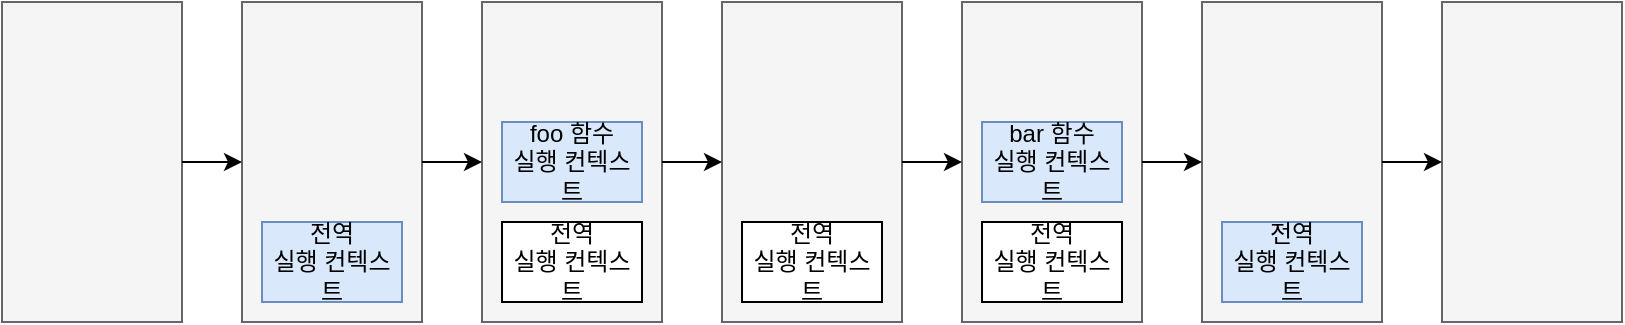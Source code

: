 <mxfile version="20.2.3" type="device"><diagram id="ed4lmikqhZIqntwHM8fr" name="페이지-1"><mxGraphModel dx="1106" dy="838" grid="1" gridSize="10" guides="1" tooltips="1" connect="1" arrows="1" fold="1" page="1" pageScale="1" pageWidth="827" pageHeight="1169" math="0" shadow="0"><root><mxCell id="0"/><mxCell id="1" parent="0"/><mxCell id="QisDkKHaULudNXeqQMe4-1" value="" style="rounded=0;whiteSpace=wrap;html=1;fillColor=#f5f5f5;fontColor=#333333;strokeColor=#666666;" vertex="1" parent="1"><mxGeometry x="730" y="400" width="90" height="160" as="geometry"/></mxCell><mxCell id="QisDkKHaULudNXeqQMe4-2" value="" style="rounded=0;whiteSpace=wrap;html=1;fillColor=#f5f5f5;fontColor=#333333;strokeColor=#666666;" vertex="1" parent="1"><mxGeometry x="610" y="400" width="90" height="160" as="geometry"/></mxCell><mxCell id="QisDkKHaULudNXeqQMe4-3" value="" style="rounded=0;whiteSpace=wrap;html=1;fillColor=#f5f5f5;fontColor=#333333;strokeColor=#666666;" vertex="1" parent="1"><mxGeometry x="490" y="400" width="90" height="160" as="geometry"/></mxCell><mxCell id="QisDkKHaULudNXeqQMe4-4" value="" style="rounded=0;whiteSpace=wrap;html=1;fillColor=#f5f5f5;fontColor=#333333;strokeColor=#666666;" vertex="1" parent="1"><mxGeometry x="370" y="400" width="90" height="160" as="geometry"/></mxCell><mxCell id="QisDkKHaULudNXeqQMe4-5" value="" style="rounded=0;whiteSpace=wrap;html=1;fillColor=#f5f5f5;fontColor=#333333;strokeColor=#666666;" vertex="1" parent="1"><mxGeometry x="250" y="400" width="90" height="160" as="geometry"/></mxCell><mxCell id="QisDkKHaULudNXeqQMe4-6" value="" style="rounded=0;whiteSpace=wrap;html=1;fillColor=#f5f5f5;fontColor=#333333;strokeColor=#666666;" vertex="1" parent="1"><mxGeometry x="130" y="400" width="90" height="160" as="geometry"/></mxCell><mxCell id="QisDkKHaULudNXeqQMe4-7" value="" style="rounded=0;whiteSpace=wrap;html=1;fillColor=#f5f5f5;fontColor=#333333;strokeColor=#666666;" vertex="1" parent="1"><mxGeometry x="10" y="400" width="90" height="160" as="geometry"/></mxCell><mxCell id="QisDkKHaULudNXeqQMe4-8" style="edgeStyle=orthogonalEdgeStyle;rounded=0;orthogonalLoop=1;jettySize=auto;html=1;exitX=1;exitY=0.5;exitDx=0;exitDy=0;entryX=0;entryY=0.5;entryDx=0;entryDy=0;" edge="1" parent="1" source="QisDkKHaULudNXeqQMe4-7" target="QisDkKHaULudNXeqQMe4-6"><mxGeometry relative="1" as="geometry"/></mxCell><mxCell id="QisDkKHaULudNXeqQMe4-9" value="전역&lt;br&gt;실행 컨텍스트" style="rounded=0;whiteSpace=wrap;html=1;fillColor=#dae8fc;strokeColor=#6c8ebf;" vertex="1" parent="1"><mxGeometry x="140" y="510" width="70" height="40" as="geometry"/></mxCell><mxCell id="QisDkKHaULudNXeqQMe4-10" value="bar 함수&lt;br&gt;실행 컨텍스트" style="rounded=0;whiteSpace=wrap;html=1;fillColor=#dae8fc;strokeColor=#6c8ebf;" vertex="1" parent="1"><mxGeometry x="500" y="460" width="70" height="40" as="geometry"/></mxCell><mxCell id="QisDkKHaULudNXeqQMe4-12" value="전역&lt;br&gt;실행 컨텍스트" style="rounded=0;whiteSpace=wrap;html=1;fillColor=#dae8fc;strokeColor=#6c8ebf;" vertex="1" parent="1"><mxGeometry x="620" y="510" width="70" height="40" as="geometry"/></mxCell><mxCell id="QisDkKHaULudNXeqQMe4-13" value="전역&lt;br&gt;실행 컨텍스트" style="rounded=0;whiteSpace=wrap;html=1;" vertex="1" parent="1"><mxGeometry x="500" y="510" width="70" height="40" as="geometry"/></mxCell><mxCell id="QisDkKHaULudNXeqQMe4-14" value="전역&lt;br&gt;실행 컨텍스트" style="rounded=0;whiteSpace=wrap;html=1;" vertex="1" parent="1"><mxGeometry x="380" y="510" width="70" height="40" as="geometry"/></mxCell><mxCell id="QisDkKHaULudNXeqQMe4-15" value="전역&lt;br&gt;실행 컨텍스트" style="rounded=0;whiteSpace=wrap;html=1;" vertex="1" parent="1"><mxGeometry x="260" y="510" width="70" height="40" as="geometry"/></mxCell><mxCell id="QisDkKHaULudNXeqQMe4-17" value="foo 함수&lt;br&gt;실행 컨텍스트" style="rounded=0;whiteSpace=wrap;html=1;fillColor=#dae8fc;strokeColor=#6c8ebf;" vertex="1" parent="1"><mxGeometry x="260" y="460" width="70" height="40" as="geometry"/></mxCell><mxCell id="QisDkKHaULudNXeqQMe4-18" style="edgeStyle=orthogonalEdgeStyle;rounded=0;orthogonalLoop=1;jettySize=auto;html=1;exitX=1;exitY=0.5;exitDx=0;exitDy=0;entryX=0;entryY=0.5;entryDx=0;entryDy=0;" edge="1" parent="1" source="QisDkKHaULudNXeqQMe4-6" target="QisDkKHaULudNXeqQMe4-5"><mxGeometry relative="1" as="geometry"/></mxCell><mxCell id="QisDkKHaULudNXeqQMe4-19" style="edgeStyle=orthogonalEdgeStyle;rounded=0;orthogonalLoop=1;jettySize=auto;html=1;exitX=1;exitY=0.5;exitDx=0;exitDy=0;entryX=0;entryY=0.5;entryDx=0;entryDy=0;" edge="1" parent="1" source="QisDkKHaULudNXeqQMe4-5" target="QisDkKHaULudNXeqQMe4-4"><mxGeometry relative="1" as="geometry"/></mxCell><mxCell id="QisDkKHaULudNXeqQMe4-20" style="edgeStyle=orthogonalEdgeStyle;rounded=0;orthogonalLoop=1;jettySize=auto;html=1;exitX=1;exitY=0.5;exitDx=0;exitDy=0;entryX=0;entryY=0.5;entryDx=0;entryDy=0;" edge="1" parent="1" source="QisDkKHaULudNXeqQMe4-4" target="QisDkKHaULudNXeqQMe4-3"><mxGeometry relative="1" as="geometry"/></mxCell><mxCell id="QisDkKHaULudNXeqQMe4-21" style="edgeStyle=orthogonalEdgeStyle;rounded=0;orthogonalLoop=1;jettySize=auto;html=1;exitX=1;exitY=0.5;exitDx=0;exitDy=0;entryX=0;entryY=0.5;entryDx=0;entryDy=0;" edge="1" parent="1" source="QisDkKHaULudNXeqQMe4-3" target="QisDkKHaULudNXeqQMe4-2"><mxGeometry relative="1" as="geometry"/></mxCell><mxCell id="QisDkKHaULudNXeqQMe4-22" style="edgeStyle=orthogonalEdgeStyle;rounded=0;orthogonalLoop=1;jettySize=auto;html=1;exitX=1;exitY=0.5;exitDx=0;exitDy=0;entryX=0;entryY=0.5;entryDx=0;entryDy=0;" edge="1" parent="1" source="QisDkKHaULudNXeqQMe4-2" target="QisDkKHaULudNXeqQMe4-1"><mxGeometry relative="1" as="geometry"/></mxCell></root></mxGraphModel></diagram></mxfile>
